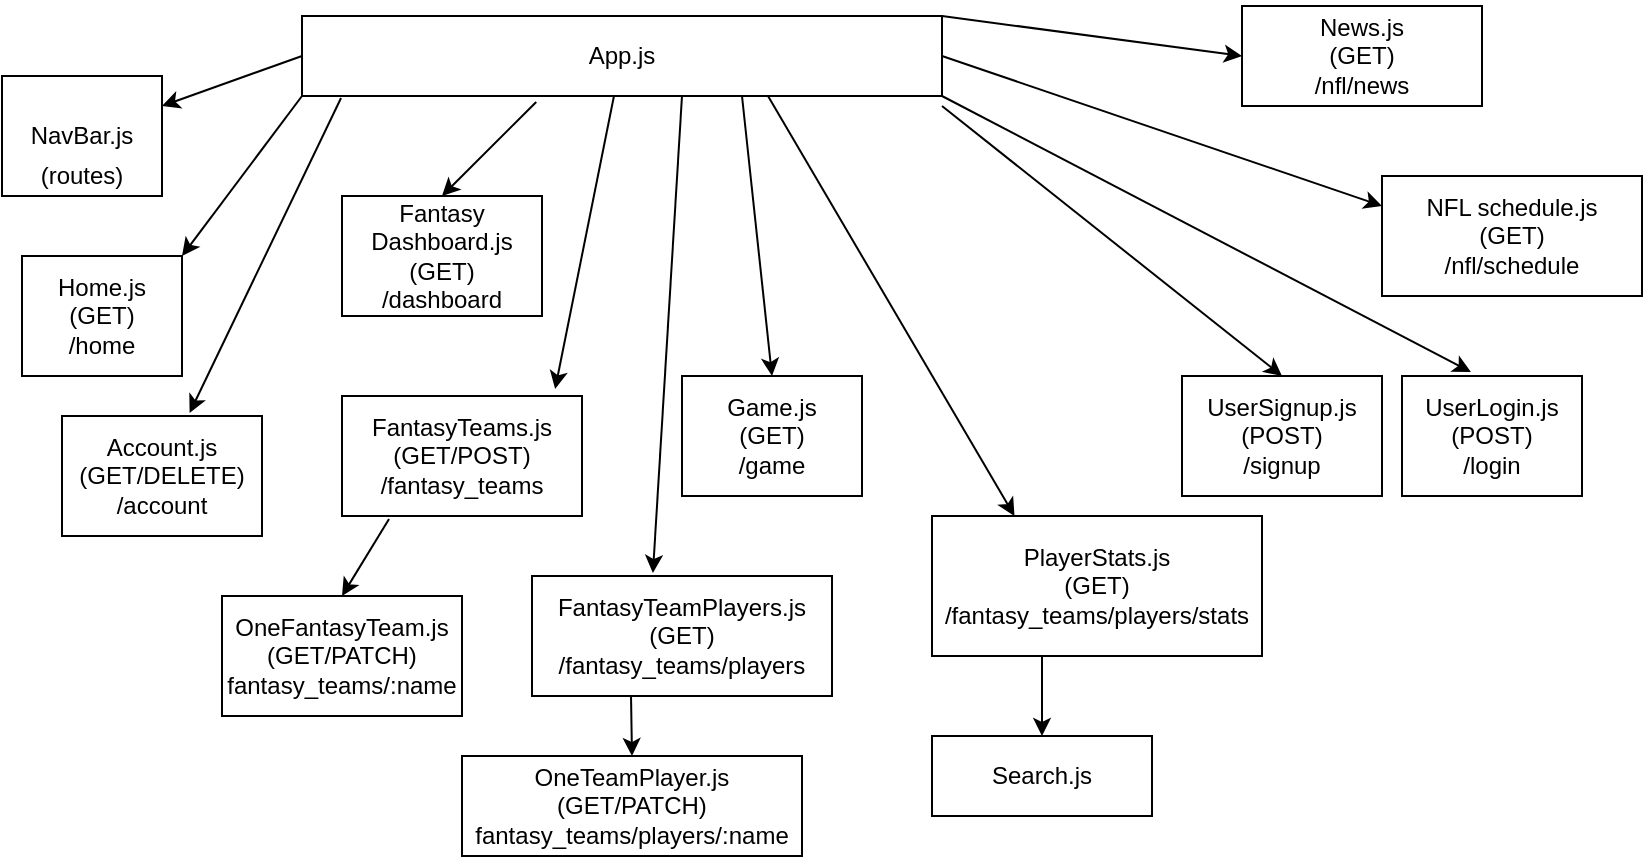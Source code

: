 <mxfile>
    <diagram id="LTA-BuEfr2JE6jtGIrHH" name="Page-1">
        <mxGraphModel dx="863" dy="520" grid="1" gridSize="10" guides="1" tooltips="1" connect="1" arrows="1" fold="1" page="1" pageScale="1" pageWidth="850" pageHeight="1100" math="0" shadow="0">
            <root>
                <mxCell id="0"/>
                <mxCell id="1" parent="0"/>
                <mxCell id="2" value="App.js" style="whiteSpace=wrap;html=1;" vertex="1" parent="1">
                    <mxGeometry x="160" y="10" width="320" height="40" as="geometry"/>
                </mxCell>
                <mxCell id="3" value="NavBar.js" style="whiteSpace=wrap;html=1;" vertex="1" parent="1">
                    <mxGeometry x="10" y="40" width="80" height="60" as="geometry"/>
                </mxCell>
                <mxCell id="4" value="Home.js&lt;br&gt;(GET)&lt;br&gt;/home" style="whiteSpace=wrap;html=1;" vertex="1" parent="1">
                    <mxGeometry x="20" y="130" width="80" height="60" as="geometry"/>
                </mxCell>
                <mxCell id="5" value="Account.js&lt;br&gt;(GET/DELETE)&lt;br&gt;/account" style="whiteSpace=wrap;html=1;" vertex="1" parent="1">
                    <mxGeometry x="40" y="210" width="100" height="60" as="geometry"/>
                </mxCell>
                <object label="Fantasy Dashboard.js&lt;br&gt;(GET)&lt;br&gt;/dashboard" hedietLinkedDataV1_path="../README.md" hedietLinkedDataV1_start_col_x-num="0" hedietLinkedDataV1_start_line_x-num="0" hedietLinkedDataV1_end_col_x-num="0" hedietLinkedDataV1_end_line_x-num="0" id="6">
                    <mxCell style="whiteSpace=wrap;html=1;" vertex="1" parent="1">
                        <mxGeometry x="180" y="100" width="100" height="60" as="geometry"/>
                    </mxCell>
                </object>
                <mxCell id="7" value="NFL schedule.js&lt;br&gt;(GET)&lt;br&gt;/nfl/schedule" style="whiteSpace=wrap;html=1;" vertex="1" parent="1">
                    <mxGeometry x="700" y="90" width="130" height="60" as="geometry"/>
                </mxCell>
                <mxCell id="8" value="News.js&lt;br&gt;(GET)&lt;br&gt;/nfl/news" style="whiteSpace=wrap;html=1;" vertex="1" parent="1">
                    <mxGeometry x="630" y="5" width="120" height="50" as="geometry"/>
                </mxCell>
                <mxCell id="9" value="OneFantasyTeam.js&lt;br&gt;(GET/PATCH)&lt;br&gt;fantasy_teams/:name" style="whiteSpace=wrap;html=1;" vertex="1" parent="1">
                    <mxGeometry x="120" y="300" width="120" height="60" as="geometry"/>
                </mxCell>
                <mxCell id="10" value="UserSignup.js&lt;br&gt;(POST)&lt;br&gt;/signup" style="whiteSpace=wrap;html=1;" vertex="1" parent="1">
                    <mxGeometry x="600" y="190" width="100" height="60" as="geometry"/>
                </mxCell>
                <mxCell id="11" value="FantasyTeams.js&lt;br&gt;(GET/POST)&lt;br&gt;/fantasy_teams" style="whiteSpace=wrap;html=1;" vertex="1" parent="1">
                    <mxGeometry x="180" y="200" width="120" height="60" as="geometry"/>
                </mxCell>
                <mxCell id="12" value="UserLogin.js&lt;br&gt;(POST)&lt;br&gt;/login" style="whiteSpace=wrap;html=1;" vertex="1" parent="1">
                    <mxGeometry x="710" y="190" width="90" height="60" as="geometry"/>
                </mxCell>
                <mxCell id="14" value="(routes)" style="text;html=1;strokeColor=none;fillColor=none;align=center;verticalAlign=middle;whiteSpace=wrap;rounded=0;" vertex="1" parent="1">
                    <mxGeometry x="20" y="70" width="60" height="40" as="geometry"/>
                </mxCell>
                <mxCell id="16" value="" style="endArrow=classic;html=1;exitX=0;exitY=0.5;exitDx=0;exitDy=0;entryX=1;entryY=0.25;entryDx=0;entryDy=0;" edge="1" parent="1" source="2" target="3">
                    <mxGeometry width="50" height="50" relative="1" as="geometry">
                        <mxPoint x="150" y="40" as="sourcePoint"/>
                        <mxPoint x="90" y="80" as="targetPoint"/>
                    </mxGeometry>
                </mxCell>
                <mxCell id="17" value="" style="endArrow=classic;html=1;entryX=1;entryY=0;entryDx=0;entryDy=0;exitX=0;exitY=1;exitDx=0;exitDy=0;" edge="1" parent="1" source="2" target="4">
                    <mxGeometry width="50" height="50" relative="1" as="geometry">
                        <mxPoint x="190" y="50" as="sourcePoint"/>
                        <mxPoint x="160" y="80" as="targetPoint"/>
                    </mxGeometry>
                </mxCell>
                <mxCell id="19" value="" style="endArrow=classic;html=1;exitX=0.061;exitY=1.025;exitDx=0;exitDy=0;exitPerimeter=0;entryX=0.638;entryY=-0.025;entryDx=0;entryDy=0;entryPerimeter=0;" edge="1" parent="1" source="2" target="5">
                    <mxGeometry width="50" height="50" relative="1" as="geometry">
                        <mxPoint x="290" y="90" as="sourcePoint"/>
                        <mxPoint x="200" y="190" as="targetPoint"/>
                    </mxGeometry>
                </mxCell>
                <mxCell id="20" value="" style="endArrow=classic;html=1;exitX=0.366;exitY=1.075;exitDx=0;exitDy=0;exitPerimeter=0;entryX=0.5;entryY=0;entryDx=0;entryDy=0;" edge="1" parent="1" source="2" target="6">
                    <mxGeometry width="50" height="50" relative="1" as="geometry">
                        <mxPoint x="290" y="110" as="sourcePoint"/>
                        <mxPoint x="270" y="170" as="targetPoint"/>
                    </mxGeometry>
                </mxCell>
                <mxCell id="21" value="" style="endArrow=classic;html=1;entryX=0;entryY=0.5;entryDx=0;entryDy=0;exitX=1;exitY=0;exitDx=0;exitDy=0;" edge="1" parent="1" source="2" target="8">
                    <mxGeometry width="50" height="50" relative="1" as="geometry">
                        <mxPoint x="410" y="20" as="sourcePoint"/>
                        <mxPoint x="480" y="40" as="targetPoint"/>
                    </mxGeometry>
                </mxCell>
                <mxCell id="22" value="" style="endArrow=classic;html=1;exitX=1;exitY=0.5;exitDx=0;exitDy=0;entryX=0;entryY=0.25;entryDx=0;entryDy=0;" edge="1" parent="1" source="2" target="7">
                    <mxGeometry width="50" height="50" relative="1" as="geometry">
                        <mxPoint x="370" y="160" as="sourcePoint"/>
                        <mxPoint x="420" y="110" as="targetPoint"/>
                    </mxGeometry>
                </mxCell>
                <mxCell id="24" value="" style="endArrow=classic;html=1;entryX=0.888;entryY=-0.058;entryDx=0;entryDy=0;entryPerimeter=0;" edge="1" parent="1" source="2" target="11">
                    <mxGeometry width="50" height="50" relative="1" as="geometry">
                        <mxPoint x="299.5" y="55" as="sourcePoint"/>
                        <mxPoint x="299.5" y="175" as="targetPoint"/>
                    </mxGeometry>
                </mxCell>
                <mxCell id="27" value="" style="endArrow=classic;html=1;entryX=0.5;entryY=0;entryDx=0;entryDy=0;exitX=0.196;exitY=1.025;exitDx=0;exitDy=0;exitPerimeter=0;" edge="1" parent="1" source="11" target="9">
                    <mxGeometry width="50" height="50" relative="1" as="geometry">
                        <mxPoint x="300" y="240" as="sourcePoint"/>
                        <mxPoint x="300" y="280" as="targetPoint"/>
                    </mxGeometry>
                </mxCell>
                <mxCell id="31" value="FantasyTeamPlayers.js&lt;br&gt;(GET)&lt;br&gt;/fantasy_teams/players" style="whiteSpace=wrap;html=1;" vertex="1" parent="1">
                    <mxGeometry x="275" y="290" width="150" height="60" as="geometry"/>
                </mxCell>
                <mxCell id="32" value="OneTeamPlayer.js&lt;br&gt;(GET/PATCH)&lt;br&gt;fantasy_teams/players/:name" style="whiteSpace=wrap;html=1;" vertex="1" parent="1">
                    <mxGeometry x="240" y="380" width="170" height="50" as="geometry"/>
                </mxCell>
                <mxCell id="33" value="Search.js" style="whiteSpace=wrap;html=1;" vertex="1" parent="1">
                    <mxGeometry x="475" y="370" width="110" height="40" as="geometry"/>
                </mxCell>
                <mxCell id="34" value="PlayerStats.js&lt;br&gt;(GET)&lt;br&gt;/fantasy_teams/players/stats" style="whiteSpace=wrap;html=1;" vertex="1" parent="1">
                    <mxGeometry x="475" y="260" width="165" height="70" as="geometry"/>
                </mxCell>
                <mxCell id="35" value="Game.js&lt;br&gt;(GET)&lt;br&gt;/game" style="whiteSpace=wrap;html=1;" vertex="1" parent="1">
                    <mxGeometry x="350" y="190" width="90" height="60" as="geometry"/>
                </mxCell>
                <mxCell id="37" value="" style="endArrow=classic;html=1;entryX=0.383;entryY=-0.033;entryDx=0;entryDy=0;entryPerimeter=0;" edge="1" parent="1" target="12">
                    <mxGeometry width="50" height="50" relative="1" as="geometry">
                        <mxPoint x="480" y="50" as="sourcePoint"/>
                        <mxPoint x="480" y="110" as="targetPoint"/>
                    </mxGeometry>
                </mxCell>
                <mxCell id="38" value="" style="endArrow=classic;html=1;entryX=0.5;entryY=0;entryDx=0;entryDy=0;" edge="1" parent="1" target="10">
                    <mxGeometry width="50" height="50" relative="1" as="geometry">
                        <mxPoint x="480" y="55" as="sourcePoint"/>
                        <mxPoint x="480" y="125" as="targetPoint"/>
                    </mxGeometry>
                </mxCell>
                <mxCell id="40" value="" style="endArrow=classic;html=1;entryX=0.403;entryY=-0.025;entryDx=0;entryDy=0;entryPerimeter=0;" edge="1" parent="1" target="31">
                    <mxGeometry width="50" height="50" relative="1" as="geometry">
                        <mxPoint x="350" y="50" as="sourcePoint"/>
                        <mxPoint x="350" y="230" as="targetPoint"/>
                    </mxGeometry>
                </mxCell>
                <mxCell id="41" value="" style="endArrow=classic;html=1;entryX=0.5;entryY=0;entryDx=0;entryDy=0;exitX=0.33;exitY=0.992;exitDx=0;exitDy=0;exitPerimeter=0;" edge="1" parent="1" source="31" target="32">
                    <mxGeometry width="50" height="50" relative="1" as="geometry">
                        <mxPoint x="360" y="340" as="sourcePoint"/>
                        <mxPoint x="360" y="380" as="targetPoint"/>
                        <Array as="points"/>
                    </mxGeometry>
                </mxCell>
                <mxCell id="44" value="" style="endArrow=classic;html=1;entryX=0.25;entryY=0;entryDx=0;entryDy=0;" edge="1" parent="1" target="34">
                    <mxGeometry width="50" height="50" relative="1" as="geometry">
                        <mxPoint x="393" y="50" as="sourcePoint"/>
                        <mxPoint x="458" y="145" as="targetPoint"/>
                    </mxGeometry>
                </mxCell>
                <mxCell id="48" value="" style="endArrow=classic;html=1;entryX=0.5;entryY=0;entryDx=0;entryDy=0;" edge="1" parent="1" target="33">
                    <mxGeometry width="50" height="50" relative="1" as="geometry">
                        <mxPoint x="530" y="330" as="sourcePoint"/>
                        <mxPoint x="529.5" y="330" as="targetPoint"/>
                    </mxGeometry>
                </mxCell>
                <mxCell id="50" value="" style="endArrow=classic;html=1;entryX=0.5;entryY=0;entryDx=0;entryDy=0;" edge="1" parent="1" target="35">
                    <mxGeometry width="50" height="50" relative="1" as="geometry">
                        <mxPoint x="380" y="50" as="sourcePoint"/>
                        <mxPoint x="380" y="135" as="targetPoint"/>
                    </mxGeometry>
                </mxCell>
            </root>
        </mxGraphModel>
    </diagram>
</mxfile>
